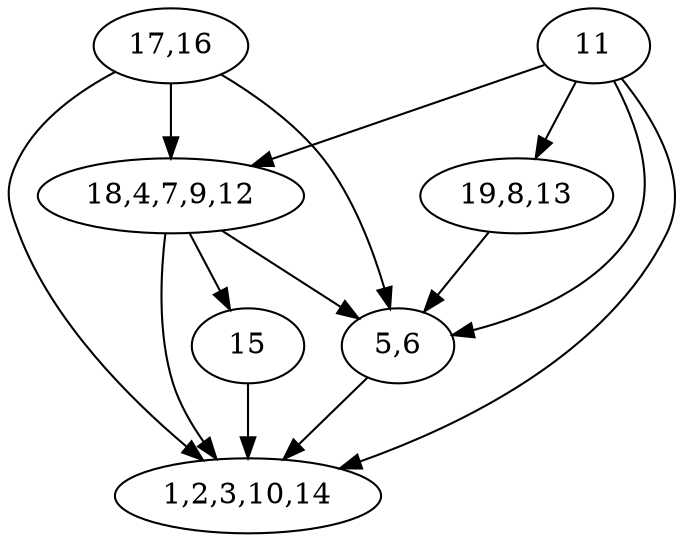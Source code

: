 digraph G {
"1,2,3,10,14";
"15";
"5,6";
"18,4,7,9,12";
"17,16";
"19,8,13";
"11";
"15" -> "1,2,3,10,14";
"5,6" -> "1,2,3,10,14";
"18,4,7,9,12" -> "1,2,3,10,14";
"18,4,7,9,12" -> "15";
"18,4,7,9,12" -> "5,6";
"17,16" -> "1,2,3,10,14";
"17,16" -> "5,6";
"17,16" -> "18,4,7,9,12";
"19,8,13" -> "5,6";
"11" -> "1,2,3,10,14";
"11" -> "5,6";
"11" -> "18,4,7,9,12";
"11" -> "19,8,13";
}